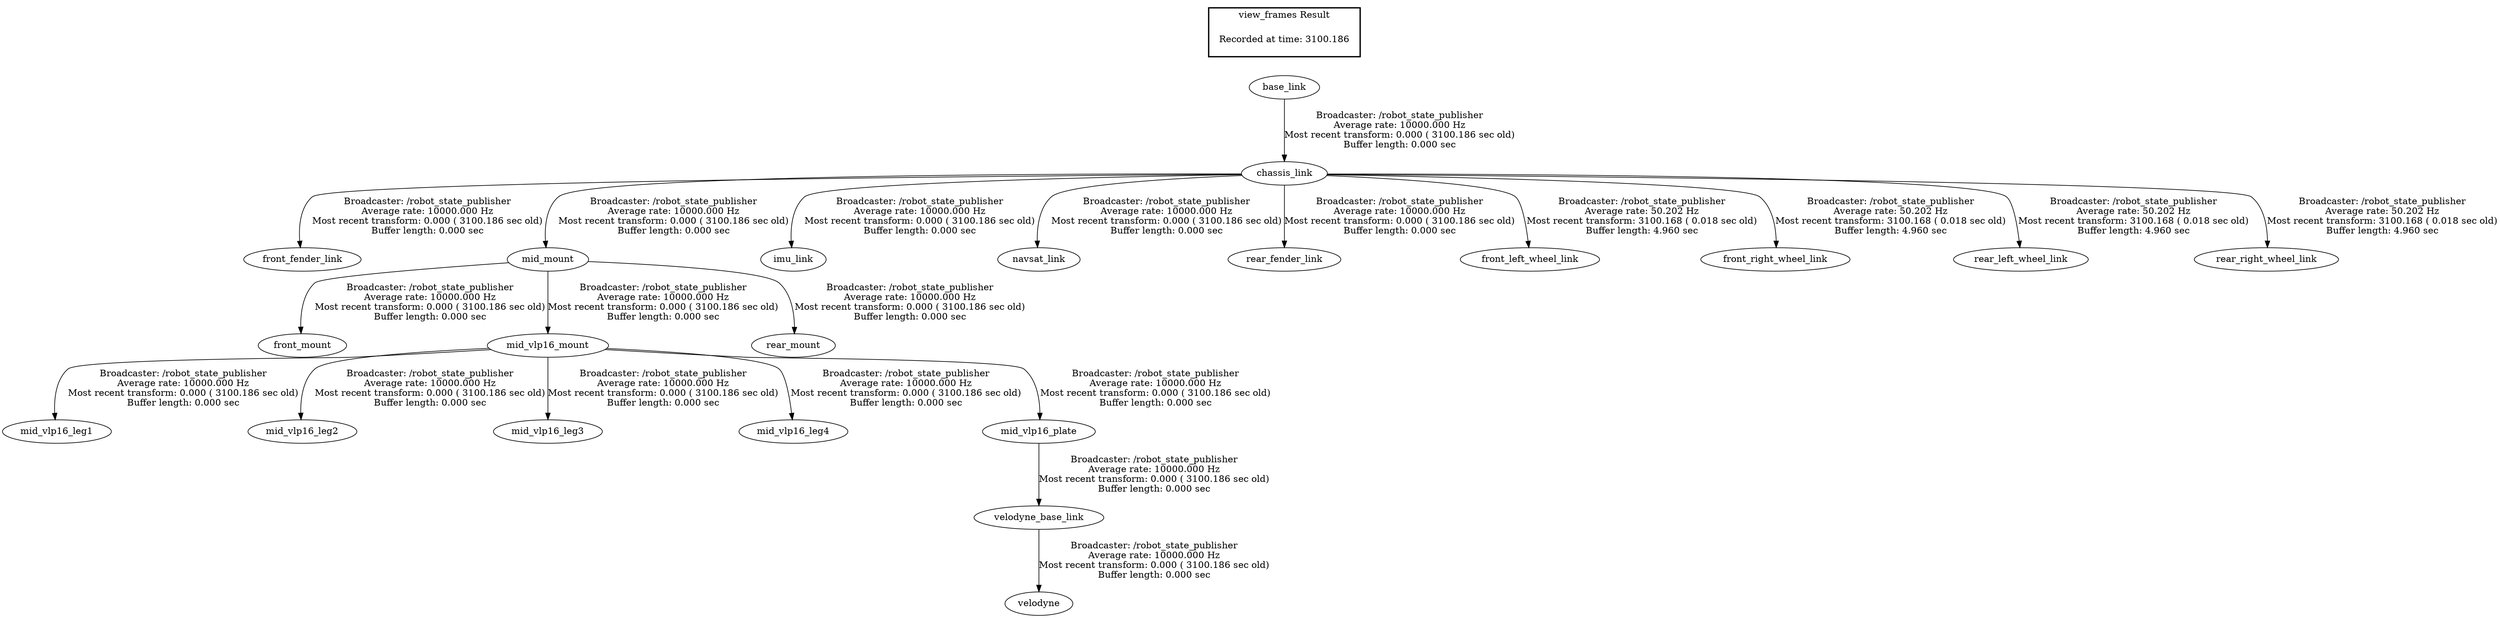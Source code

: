 digraph G {
"base_link" -> "chassis_link"[label="Broadcaster: /robot_state_publisher\nAverage rate: 10000.000 Hz\nMost recent transform: 0.000 ( 3100.186 sec old)\nBuffer length: 0.000 sec\n"];
"chassis_link" -> "front_fender_link"[label="Broadcaster: /robot_state_publisher\nAverage rate: 10000.000 Hz\nMost recent transform: 0.000 ( 3100.186 sec old)\nBuffer length: 0.000 sec\n"];
"mid_mount" -> "front_mount"[label="Broadcaster: /robot_state_publisher\nAverage rate: 10000.000 Hz\nMost recent transform: 0.000 ( 3100.186 sec old)\nBuffer length: 0.000 sec\n"];
"chassis_link" -> "mid_mount"[label="Broadcaster: /robot_state_publisher\nAverage rate: 10000.000 Hz\nMost recent transform: 0.000 ( 3100.186 sec old)\nBuffer length: 0.000 sec\n"];
"chassis_link" -> "imu_link"[label="Broadcaster: /robot_state_publisher\nAverage rate: 10000.000 Hz\nMost recent transform: 0.000 ( 3100.186 sec old)\nBuffer length: 0.000 sec\n"];
"mid_vlp16_mount" -> "mid_vlp16_leg1"[label="Broadcaster: /robot_state_publisher\nAverage rate: 10000.000 Hz\nMost recent transform: 0.000 ( 3100.186 sec old)\nBuffer length: 0.000 sec\n"];
"mid_mount" -> "mid_vlp16_mount"[label="Broadcaster: /robot_state_publisher\nAverage rate: 10000.000 Hz\nMost recent transform: 0.000 ( 3100.186 sec old)\nBuffer length: 0.000 sec\n"];
"mid_vlp16_mount" -> "mid_vlp16_leg2"[label="Broadcaster: /robot_state_publisher\nAverage rate: 10000.000 Hz\nMost recent transform: 0.000 ( 3100.186 sec old)\nBuffer length: 0.000 sec\n"];
"mid_vlp16_mount" -> "mid_vlp16_leg3"[label="Broadcaster: /robot_state_publisher\nAverage rate: 10000.000 Hz\nMost recent transform: 0.000 ( 3100.186 sec old)\nBuffer length: 0.000 sec\n"];
"mid_vlp16_mount" -> "mid_vlp16_leg4"[label="Broadcaster: /robot_state_publisher\nAverage rate: 10000.000 Hz\nMost recent transform: 0.000 ( 3100.186 sec old)\nBuffer length: 0.000 sec\n"];
"mid_vlp16_mount" -> "mid_vlp16_plate"[label="Broadcaster: /robot_state_publisher\nAverage rate: 10000.000 Hz\nMost recent transform: 0.000 ( 3100.186 sec old)\nBuffer length: 0.000 sec\n"];
"chassis_link" -> "navsat_link"[label="Broadcaster: /robot_state_publisher\nAverage rate: 10000.000 Hz\nMost recent transform: 0.000 ( 3100.186 sec old)\nBuffer length: 0.000 sec\n"];
"chassis_link" -> "rear_fender_link"[label="Broadcaster: /robot_state_publisher\nAverage rate: 10000.000 Hz\nMost recent transform: 0.000 ( 3100.186 sec old)\nBuffer length: 0.000 sec\n"];
"mid_mount" -> "rear_mount"[label="Broadcaster: /robot_state_publisher\nAverage rate: 10000.000 Hz\nMost recent transform: 0.000 ( 3100.186 sec old)\nBuffer length: 0.000 sec\n"];
"mid_vlp16_plate" -> "velodyne_base_link"[label="Broadcaster: /robot_state_publisher\nAverage rate: 10000.000 Hz\nMost recent transform: 0.000 ( 3100.186 sec old)\nBuffer length: 0.000 sec\n"];
"velodyne_base_link" -> "velodyne"[label="Broadcaster: /robot_state_publisher\nAverage rate: 10000.000 Hz\nMost recent transform: 0.000 ( 3100.186 sec old)\nBuffer length: 0.000 sec\n"];
"chassis_link" -> "front_left_wheel_link"[label="Broadcaster: /robot_state_publisher\nAverage rate: 50.202 Hz\nMost recent transform: 3100.168 ( 0.018 sec old)\nBuffer length: 4.960 sec\n"];
"chassis_link" -> "front_right_wheel_link"[label="Broadcaster: /robot_state_publisher\nAverage rate: 50.202 Hz\nMost recent transform: 3100.168 ( 0.018 sec old)\nBuffer length: 4.960 sec\n"];
"chassis_link" -> "rear_left_wheel_link"[label="Broadcaster: /robot_state_publisher\nAverage rate: 50.202 Hz\nMost recent transform: 3100.168 ( 0.018 sec old)\nBuffer length: 4.960 sec\n"];
"chassis_link" -> "rear_right_wheel_link"[label="Broadcaster: /robot_state_publisher\nAverage rate: 50.202 Hz\nMost recent transform: 3100.168 ( 0.018 sec old)\nBuffer length: 4.960 sec\n"];
edge [style=invis];
 subgraph cluster_legend { style=bold; color=black; label ="view_frames Result";
"Recorded at time: 3100.186"[ shape=plaintext ] ;
 }->"base_link";
}